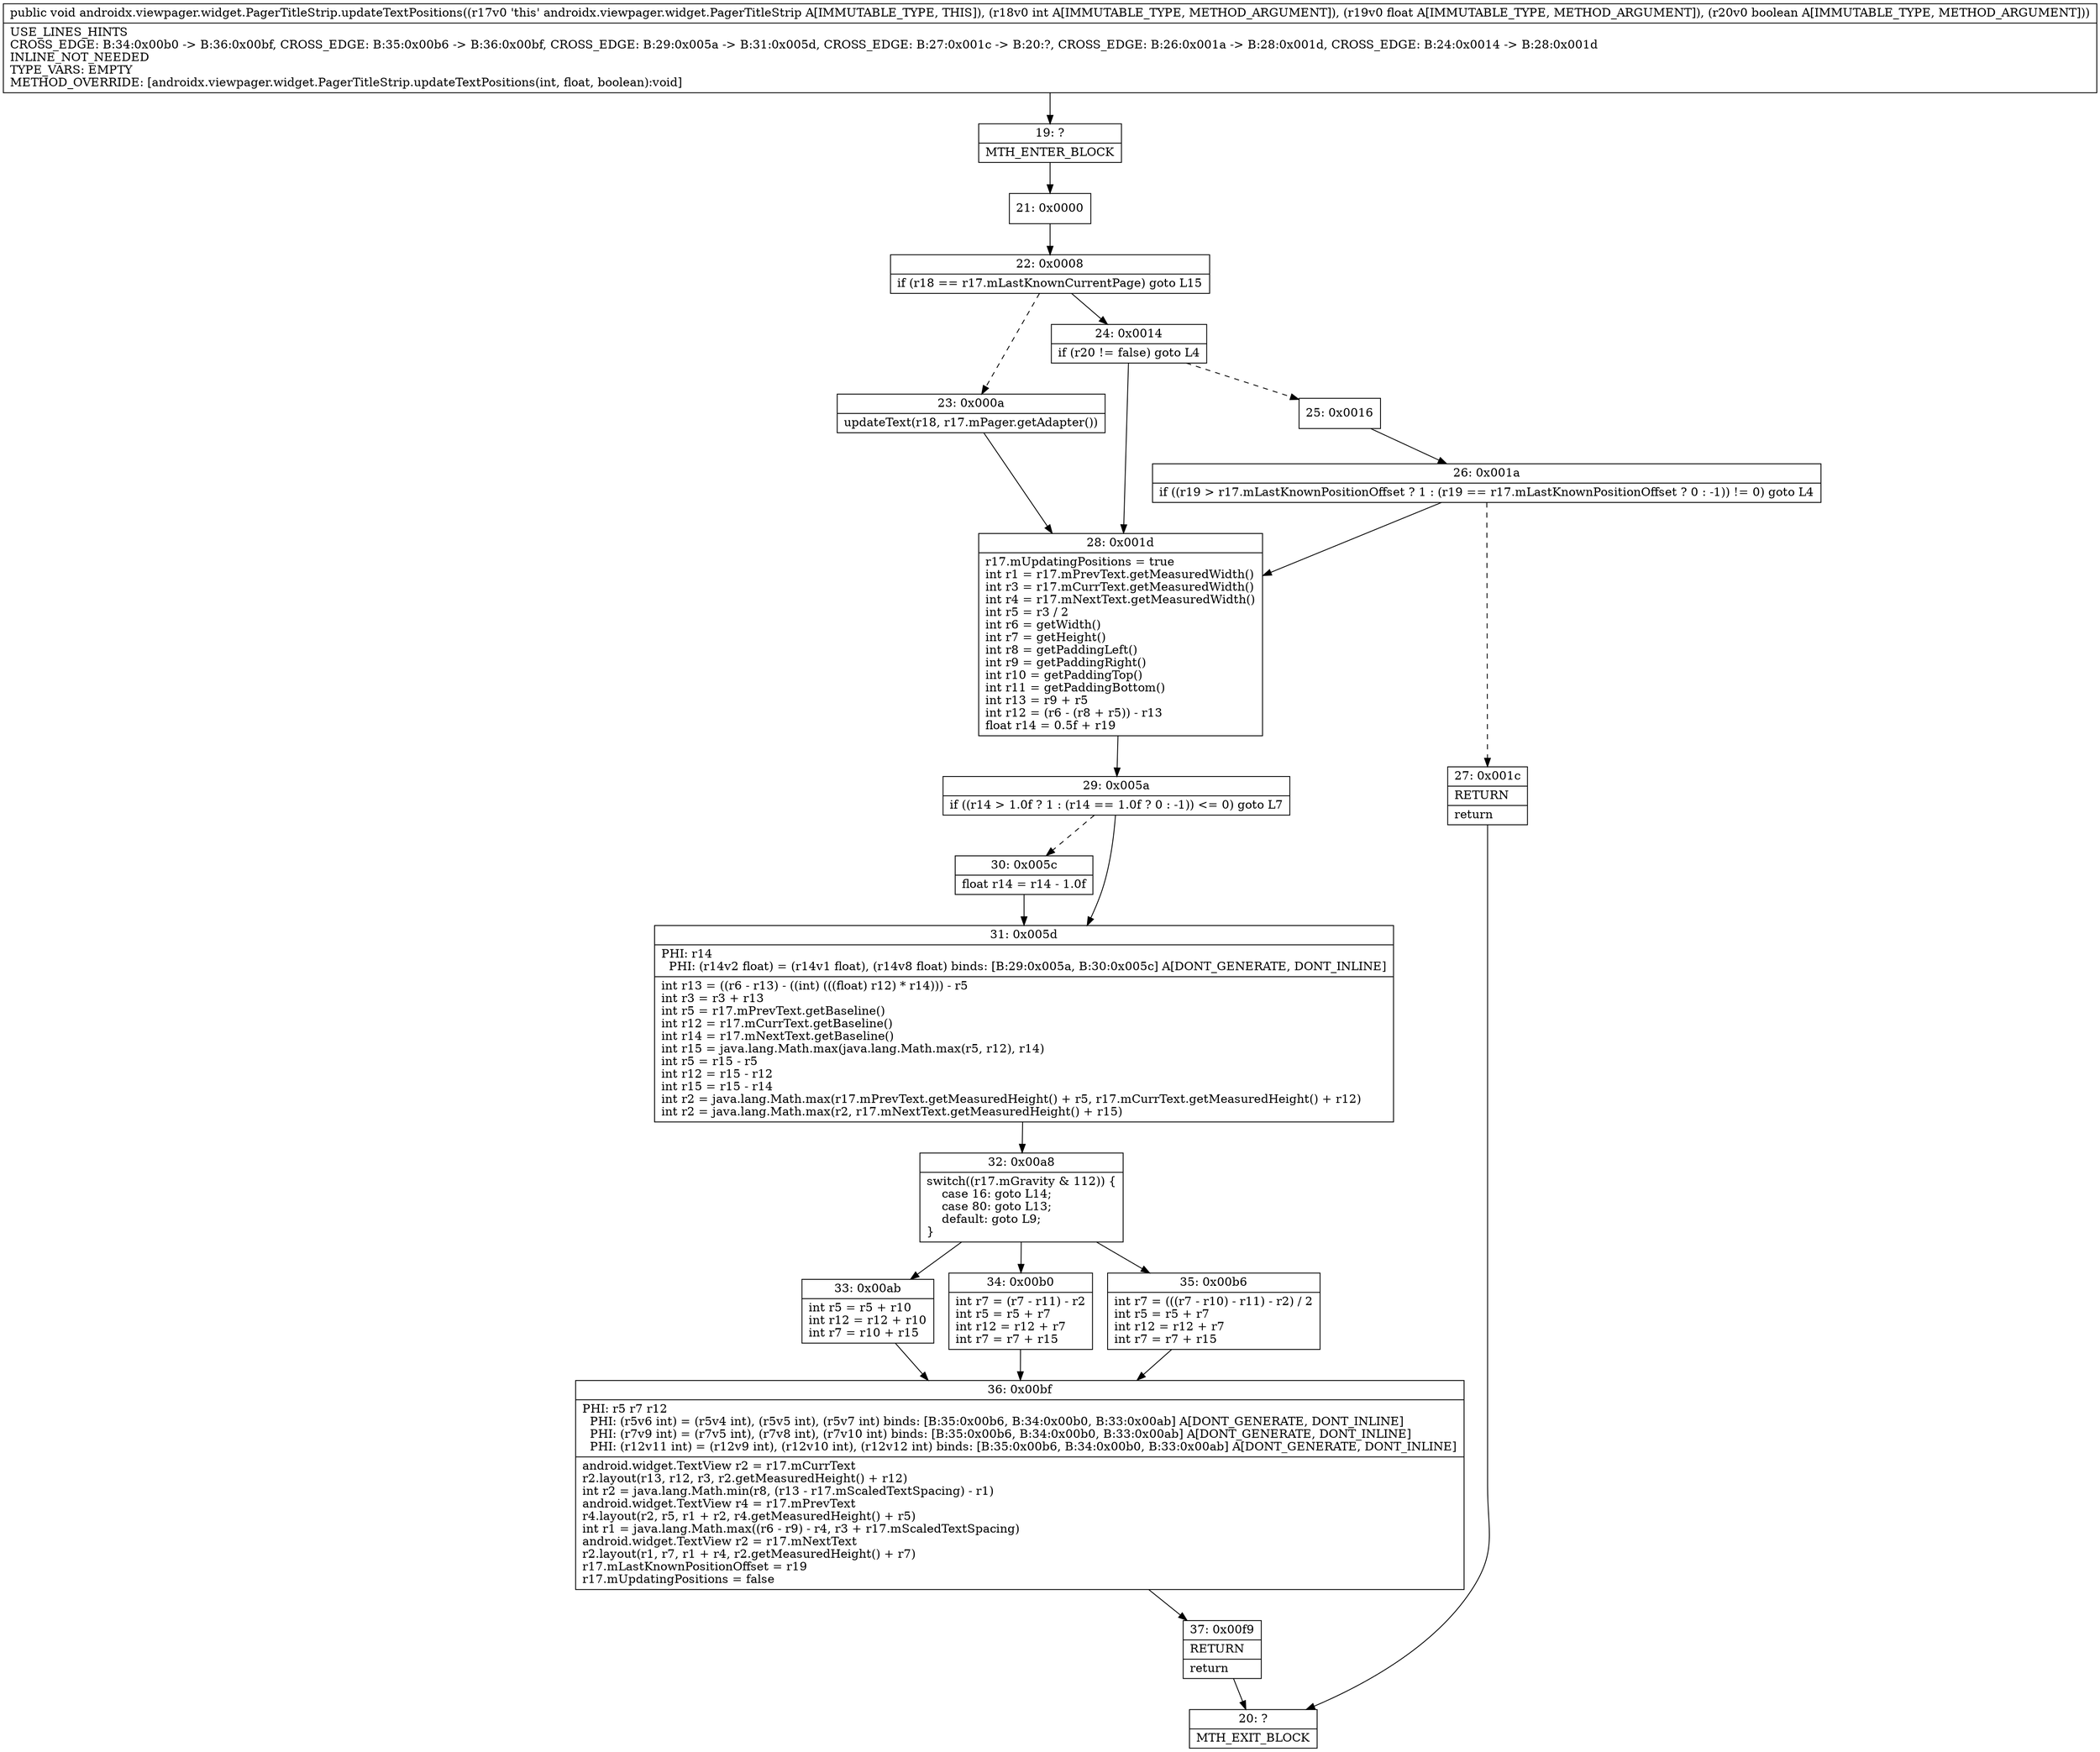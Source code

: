 digraph "CFG forandroidx.viewpager.widget.PagerTitleStrip.updateTextPositions(IFZ)V" {
Node_19 [shape=record,label="{19\:\ ?|MTH_ENTER_BLOCK\l}"];
Node_21 [shape=record,label="{21\:\ 0x0000}"];
Node_22 [shape=record,label="{22\:\ 0x0008|if (r18 == r17.mLastKnownCurrentPage) goto L15\l}"];
Node_23 [shape=record,label="{23\:\ 0x000a|updateText(r18, r17.mPager.getAdapter())\l}"];
Node_28 [shape=record,label="{28\:\ 0x001d|r17.mUpdatingPositions = true\lint r1 = r17.mPrevText.getMeasuredWidth()\lint r3 = r17.mCurrText.getMeasuredWidth()\lint r4 = r17.mNextText.getMeasuredWidth()\lint r5 = r3 \/ 2\lint r6 = getWidth()\lint r7 = getHeight()\lint r8 = getPaddingLeft()\lint r9 = getPaddingRight()\lint r10 = getPaddingTop()\lint r11 = getPaddingBottom()\lint r13 = r9 + r5\lint r12 = (r6 \- (r8 + r5)) \- r13\lfloat r14 = 0.5f + r19\l}"];
Node_29 [shape=record,label="{29\:\ 0x005a|if ((r14 \> 1.0f ? 1 : (r14 == 1.0f ? 0 : \-1)) \<= 0) goto L7\l}"];
Node_30 [shape=record,label="{30\:\ 0x005c|float r14 = r14 \- 1.0f\l}"];
Node_31 [shape=record,label="{31\:\ 0x005d|PHI: r14 \l  PHI: (r14v2 float) = (r14v1 float), (r14v8 float) binds: [B:29:0x005a, B:30:0x005c] A[DONT_GENERATE, DONT_INLINE]\l|int r13 = ((r6 \- r13) \- ((int) (((float) r12) * r14))) \- r5\lint r3 = r3 + r13\lint r5 = r17.mPrevText.getBaseline()\lint r12 = r17.mCurrText.getBaseline()\lint r14 = r17.mNextText.getBaseline()\lint r15 = java.lang.Math.max(java.lang.Math.max(r5, r12), r14)\lint r5 = r15 \- r5\lint r12 = r15 \- r12\lint r15 = r15 \- r14\lint r2 = java.lang.Math.max(r17.mPrevText.getMeasuredHeight() + r5, r17.mCurrText.getMeasuredHeight() + r12)\lint r2 = java.lang.Math.max(r2, r17.mNextText.getMeasuredHeight() + r15)\l}"];
Node_32 [shape=record,label="{32\:\ 0x00a8|switch((r17.mGravity & 112)) \{\l    case 16: goto L14;\l    case 80: goto L13;\l    default: goto L9;\l\}\l}"];
Node_33 [shape=record,label="{33\:\ 0x00ab|int r5 = r5 + r10\lint r12 = r12 + r10\lint r7 = r10 + r15\l}"];
Node_36 [shape=record,label="{36\:\ 0x00bf|PHI: r5 r7 r12 \l  PHI: (r5v6 int) = (r5v4 int), (r5v5 int), (r5v7 int) binds: [B:35:0x00b6, B:34:0x00b0, B:33:0x00ab] A[DONT_GENERATE, DONT_INLINE]\l  PHI: (r7v9 int) = (r7v5 int), (r7v8 int), (r7v10 int) binds: [B:35:0x00b6, B:34:0x00b0, B:33:0x00ab] A[DONT_GENERATE, DONT_INLINE]\l  PHI: (r12v11 int) = (r12v9 int), (r12v10 int), (r12v12 int) binds: [B:35:0x00b6, B:34:0x00b0, B:33:0x00ab] A[DONT_GENERATE, DONT_INLINE]\l|android.widget.TextView r2 = r17.mCurrText\lr2.layout(r13, r12, r3, r2.getMeasuredHeight() + r12)\lint r2 = java.lang.Math.min(r8, (r13 \- r17.mScaledTextSpacing) \- r1)\landroid.widget.TextView r4 = r17.mPrevText\lr4.layout(r2, r5, r1 + r2, r4.getMeasuredHeight() + r5)\lint r1 = java.lang.Math.max((r6 \- r9) \- r4, r3 + r17.mScaledTextSpacing)\landroid.widget.TextView r2 = r17.mNextText\lr2.layout(r1, r7, r1 + r4, r2.getMeasuredHeight() + r7)\lr17.mLastKnownPositionOffset = r19\lr17.mUpdatingPositions = false\l}"];
Node_37 [shape=record,label="{37\:\ 0x00f9|RETURN\l|return\l}"];
Node_20 [shape=record,label="{20\:\ ?|MTH_EXIT_BLOCK\l}"];
Node_34 [shape=record,label="{34\:\ 0x00b0|int r7 = (r7 \- r11) \- r2\lint r5 = r5 + r7\lint r12 = r12 + r7\lint r7 = r7 + r15\l}"];
Node_35 [shape=record,label="{35\:\ 0x00b6|int r7 = (((r7 \- r10) \- r11) \- r2) \/ 2\lint r5 = r5 + r7\lint r12 = r12 + r7\lint r7 = r7 + r15\l}"];
Node_24 [shape=record,label="{24\:\ 0x0014|if (r20 != false) goto L4\l}"];
Node_25 [shape=record,label="{25\:\ 0x0016}"];
Node_26 [shape=record,label="{26\:\ 0x001a|if ((r19 \> r17.mLastKnownPositionOffset ? 1 : (r19 == r17.mLastKnownPositionOffset ? 0 : \-1)) != 0) goto L4\l}"];
Node_27 [shape=record,label="{27\:\ 0x001c|RETURN\l|return\l}"];
MethodNode[shape=record,label="{public void androidx.viewpager.widget.PagerTitleStrip.updateTextPositions((r17v0 'this' androidx.viewpager.widget.PagerTitleStrip A[IMMUTABLE_TYPE, THIS]), (r18v0 int A[IMMUTABLE_TYPE, METHOD_ARGUMENT]), (r19v0 float A[IMMUTABLE_TYPE, METHOD_ARGUMENT]), (r20v0 boolean A[IMMUTABLE_TYPE, METHOD_ARGUMENT]))  | USE_LINES_HINTS\lCROSS_EDGE: B:34:0x00b0 \-\> B:36:0x00bf, CROSS_EDGE: B:35:0x00b6 \-\> B:36:0x00bf, CROSS_EDGE: B:29:0x005a \-\> B:31:0x005d, CROSS_EDGE: B:27:0x001c \-\> B:20:?, CROSS_EDGE: B:26:0x001a \-\> B:28:0x001d, CROSS_EDGE: B:24:0x0014 \-\> B:28:0x001d\lINLINE_NOT_NEEDED\lTYPE_VARS: EMPTY\lMETHOD_OVERRIDE: [androidx.viewpager.widget.PagerTitleStrip.updateTextPositions(int, float, boolean):void]\l}"];
MethodNode -> Node_19;Node_19 -> Node_21;
Node_21 -> Node_22;
Node_22 -> Node_23[style=dashed];
Node_22 -> Node_24;
Node_23 -> Node_28;
Node_28 -> Node_29;
Node_29 -> Node_30[style=dashed];
Node_29 -> Node_31;
Node_30 -> Node_31;
Node_31 -> Node_32;
Node_32 -> Node_33;
Node_32 -> Node_34;
Node_32 -> Node_35;
Node_33 -> Node_36;
Node_36 -> Node_37;
Node_37 -> Node_20;
Node_34 -> Node_36;
Node_35 -> Node_36;
Node_24 -> Node_25[style=dashed];
Node_24 -> Node_28;
Node_25 -> Node_26;
Node_26 -> Node_27[style=dashed];
Node_26 -> Node_28;
Node_27 -> Node_20;
}

